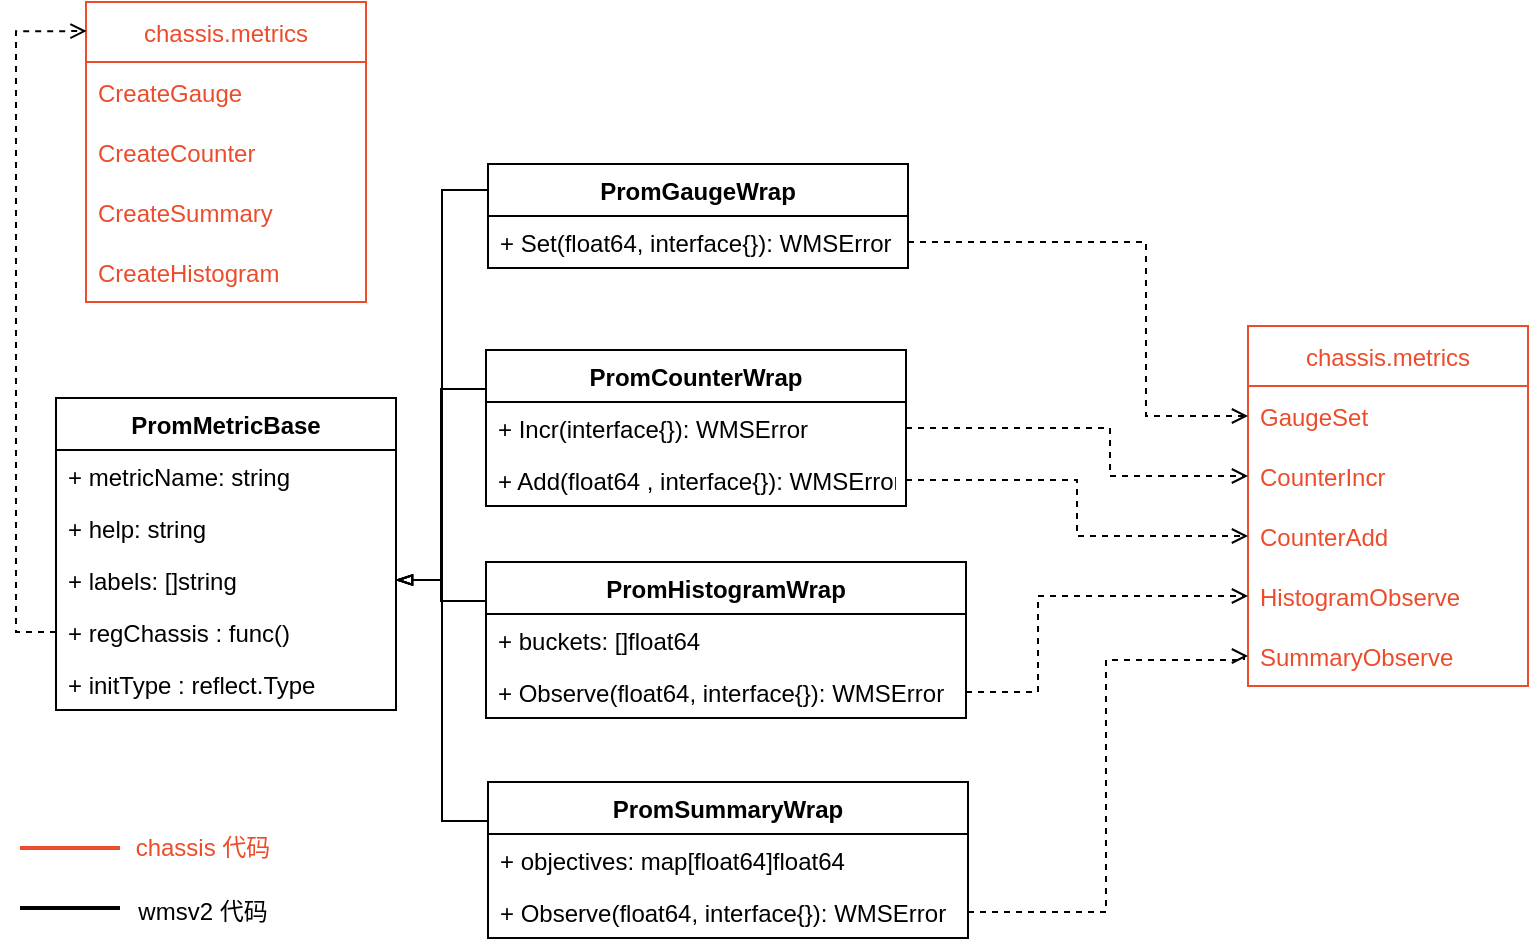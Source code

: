 <mxfile version="18.1.2" type="github">
  <diagram id="aCxIF_p1jTUdYNYcjFT6" name="Page-1">
    <mxGraphModel dx="983" dy="548" grid="0" gridSize="10" guides="1" tooltips="1" connect="1" arrows="1" fold="1" page="1" pageScale="1" pageWidth="1169" pageHeight="827" math="0" shadow="0">
      <root>
        <mxCell id="0" />
        <mxCell id="1" parent="0" />
        <mxCell id="dJkj9ELoj1MnBdwX1dgS-9" value="PromMetricBase" style="swimlane;fontStyle=1;childLayout=stackLayout;horizontal=1;startSize=26;fillColor=none;horizontalStack=0;resizeParent=1;resizeParentMax=0;resizeLast=0;collapsible=1;marginBottom=0;strokeColor=default;" parent="1" vertex="1">
          <mxGeometry x="228" y="413" width="170" height="156" as="geometry" />
        </mxCell>
        <mxCell id="dJkj9ELoj1MnBdwX1dgS-10" value="+ metricName: string" style="text;strokeColor=none;fillColor=none;align=left;verticalAlign=top;spacingLeft=4;spacingRight=4;overflow=hidden;rotatable=0;points=[[0,0.5],[1,0.5]];portConstraint=eastwest;" parent="dJkj9ELoj1MnBdwX1dgS-9" vertex="1">
          <mxGeometry y="26" width="170" height="26" as="geometry" />
        </mxCell>
        <mxCell id="dJkj9ELoj1MnBdwX1dgS-11" value="+ help: string" style="text;strokeColor=none;fillColor=none;align=left;verticalAlign=top;spacingLeft=4;spacingRight=4;overflow=hidden;rotatable=0;points=[[0,0.5],[1,0.5]];portConstraint=eastwest;" parent="dJkj9ELoj1MnBdwX1dgS-9" vertex="1">
          <mxGeometry y="52" width="170" height="26" as="geometry" />
        </mxCell>
        <mxCell id="dJkj9ELoj1MnBdwX1dgS-12" value="+ labels: []string" style="text;strokeColor=none;fillColor=none;align=left;verticalAlign=top;spacingLeft=4;spacingRight=4;overflow=hidden;rotatable=0;points=[[0,0.5],[1,0.5]];portConstraint=eastwest;" parent="dJkj9ELoj1MnBdwX1dgS-9" vertex="1">
          <mxGeometry y="78" width="170" height="26" as="geometry" />
        </mxCell>
        <mxCell id="dJkj9ELoj1MnBdwX1dgS-13" value="+ regChassis : func()" style="text;strokeColor=none;fillColor=none;align=left;verticalAlign=top;spacingLeft=4;spacingRight=4;overflow=hidden;rotatable=0;points=[[0,0.5],[1,0.5]];portConstraint=eastwest;" parent="dJkj9ELoj1MnBdwX1dgS-9" vertex="1">
          <mxGeometry y="104" width="170" height="26" as="geometry" />
        </mxCell>
        <mxCell id="3jLxn3Cm7wwTds0YFtVA-1" value="+ initType : reflect.Type" style="text;strokeColor=none;fillColor=none;align=left;verticalAlign=top;spacingLeft=4;spacingRight=4;overflow=hidden;rotatable=0;points=[[0,0.5],[1,0.5]];portConstraint=eastwest;" parent="dJkj9ELoj1MnBdwX1dgS-9" vertex="1">
          <mxGeometry y="130" width="170" height="26" as="geometry" />
        </mxCell>
        <mxCell id="3jLxn3Cm7wwTds0YFtVA-7" style="edgeStyle=orthogonalEdgeStyle;rounded=0;orthogonalLoop=1;jettySize=auto;html=1;exitX=0;exitY=0.25;exitDx=0;exitDy=0;entryX=1;entryY=0.5;entryDx=0;entryDy=0;endArrow=blockThin;endFill=0;" parent="1" source="dJkj9ELoj1MnBdwX1dgS-14" target="dJkj9ELoj1MnBdwX1dgS-12" edge="1">
          <mxGeometry relative="1" as="geometry" />
        </mxCell>
        <mxCell id="dJkj9ELoj1MnBdwX1dgS-14" value="PromGaugeWrap" style="swimlane;fontStyle=1;align=center;verticalAlign=top;childLayout=stackLayout;horizontal=1;startSize=26;horizontalStack=0;resizeParent=1;resizeParentMax=0;resizeLast=0;collapsible=1;marginBottom=0;strokeColor=default;" parent="1" vertex="1">
          <mxGeometry x="444" y="296" width="210" height="52" as="geometry" />
        </mxCell>
        <mxCell id="dJkj9ELoj1MnBdwX1dgS-17" value="+ Set(float64, interface{}): WMSError" style="text;strokeColor=none;fillColor=none;align=left;verticalAlign=top;spacingLeft=4;spacingRight=4;overflow=hidden;rotatable=0;points=[[0,0.5],[1,0.5]];portConstraint=eastwest;" parent="dJkj9ELoj1MnBdwX1dgS-14" vertex="1">
          <mxGeometry y="26" width="210" height="26" as="geometry" />
        </mxCell>
        <mxCell id="3jLxn3Cm7wwTds0YFtVA-8" style="edgeStyle=orthogonalEdgeStyle;rounded=0;orthogonalLoop=1;jettySize=auto;html=1;exitX=0;exitY=0.25;exitDx=0;exitDy=0;entryX=1;entryY=0.5;entryDx=0;entryDy=0;endArrow=blockThin;endFill=0;" parent="1" source="dJkj9ELoj1MnBdwX1dgS-18" target="dJkj9ELoj1MnBdwX1dgS-12" edge="1">
          <mxGeometry relative="1" as="geometry" />
        </mxCell>
        <mxCell id="dJkj9ELoj1MnBdwX1dgS-18" value="PromCounterWrap" style="swimlane;fontStyle=1;align=center;verticalAlign=top;childLayout=stackLayout;horizontal=1;startSize=26;horizontalStack=0;resizeParent=1;resizeParentMax=0;resizeLast=0;collapsible=1;marginBottom=0;strokeColor=default;" parent="1" vertex="1">
          <mxGeometry x="443" y="389" width="210" height="78" as="geometry" />
        </mxCell>
        <mxCell id="dJkj9ELoj1MnBdwX1dgS-20" value="+ Incr(interface{}): WMSError" style="text;strokeColor=none;fillColor=none;align=left;verticalAlign=top;spacingLeft=4;spacingRight=4;overflow=hidden;rotatable=0;points=[[0,0.5],[1,0.5]];portConstraint=eastwest;" parent="dJkj9ELoj1MnBdwX1dgS-18" vertex="1">
          <mxGeometry y="26" width="210" height="26" as="geometry" />
        </mxCell>
        <mxCell id="dJkj9ELoj1MnBdwX1dgS-21" value="+ Add(float64 , interface{}): WMSError" style="text;strokeColor=none;fillColor=none;align=left;verticalAlign=top;spacingLeft=4;spacingRight=4;overflow=hidden;rotatable=0;points=[[0,0.5],[1,0.5]];portConstraint=eastwest;" parent="dJkj9ELoj1MnBdwX1dgS-18" vertex="1">
          <mxGeometry y="52" width="210" height="26" as="geometry" />
        </mxCell>
        <mxCell id="3jLxn3Cm7wwTds0YFtVA-10" style="edgeStyle=orthogonalEdgeStyle;rounded=0;orthogonalLoop=1;jettySize=auto;html=1;exitX=0;exitY=0.25;exitDx=0;exitDy=0;entryX=1;entryY=0.5;entryDx=0;entryDy=0;endArrow=blockThin;endFill=0;" parent="1" source="dJkj9ELoj1MnBdwX1dgS-22" target="dJkj9ELoj1MnBdwX1dgS-12" edge="1">
          <mxGeometry relative="1" as="geometry" />
        </mxCell>
        <mxCell id="dJkj9ELoj1MnBdwX1dgS-22" value="PromSummaryWrap" style="swimlane;fontStyle=1;align=center;verticalAlign=top;childLayout=stackLayout;horizontal=1;startSize=26;horizontalStack=0;resizeParent=1;resizeParentMax=0;resizeLast=0;collapsible=1;marginBottom=0;strokeColor=default;" parent="1" vertex="1">
          <mxGeometry x="444" y="605" width="240" height="78" as="geometry" />
        </mxCell>
        <mxCell id="dJkj9ELoj1MnBdwX1dgS-25" value="+ objectives: map[float64]float64" style="text;strokeColor=none;fillColor=none;align=left;verticalAlign=top;spacingLeft=4;spacingRight=4;overflow=hidden;rotatable=0;points=[[0,0.5],[1,0.5]];portConstraint=eastwest;" parent="dJkj9ELoj1MnBdwX1dgS-22" vertex="1">
          <mxGeometry y="26" width="240" height="26" as="geometry" />
        </mxCell>
        <mxCell id="dJkj9ELoj1MnBdwX1dgS-24" value="+ Observe(float64, interface{}): WMSError" style="text;strokeColor=none;fillColor=none;align=left;verticalAlign=top;spacingLeft=4;spacingRight=4;overflow=hidden;rotatable=0;points=[[0,0.5],[1,0.5]];portConstraint=eastwest;" parent="dJkj9ELoj1MnBdwX1dgS-22" vertex="1">
          <mxGeometry y="52" width="240" height="26" as="geometry" />
        </mxCell>
        <mxCell id="3jLxn3Cm7wwTds0YFtVA-9" style="edgeStyle=orthogonalEdgeStyle;rounded=0;orthogonalLoop=1;jettySize=auto;html=1;exitX=0;exitY=0.25;exitDx=0;exitDy=0;entryX=1;entryY=0.5;entryDx=0;entryDy=0;endArrow=blockThin;endFill=0;" parent="1" source="dJkj9ELoj1MnBdwX1dgS-26" target="dJkj9ELoj1MnBdwX1dgS-12" edge="1">
          <mxGeometry relative="1" as="geometry" />
        </mxCell>
        <mxCell id="dJkj9ELoj1MnBdwX1dgS-26" value="PromHistogramWrap" style="swimlane;fontStyle=1;align=center;verticalAlign=top;childLayout=stackLayout;horizontal=1;startSize=26;horizontalStack=0;resizeParent=1;resizeParentMax=0;resizeLast=0;collapsible=1;marginBottom=0;strokeColor=default;" parent="1" vertex="1">
          <mxGeometry x="443" y="495" width="240" height="78" as="geometry" />
        </mxCell>
        <mxCell id="dJkj9ELoj1MnBdwX1dgS-27" value="+ buckets: []float64" style="text;strokeColor=none;fillColor=none;align=left;verticalAlign=top;spacingLeft=4;spacingRight=4;overflow=hidden;rotatable=0;points=[[0,0.5],[1,0.5]];portConstraint=eastwest;" parent="dJkj9ELoj1MnBdwX1dgS-26" vertex="1">
          <mxGeometry y="26" width="240" height="26" as="geometry" />
        </mxCell>
        <mxCell id="dJkj9ELoj1MnBdwX1dgS-28" value="+ Observe(float64, interface{}): WMSError" style="text;strokeColor=none;fillColor=none;align=left;verticalAlign=top;spacingLeft=4;spacingRight=4;overflow=hidden;rotatable=0;points=[[0,0.5],[1,0.5]];portConstraint=eastwest;" parent="dJkj9ELoj1MnBdwX1dgS-26" vertex="1">
          <mxGeometry y="52" width="240" height="26" as="geometry" />
        </mxCell>
        <mxCell id="3jLxn3Cm7wwTds0YFtVA-11" value="chassis.metrics" style="swimlane;fontStyle=0;childLayout=stackLayout;horizontal=1;startSize=30;horizontalStack=0;resizeParent=1;resizeParentMax=0;resizeLast=0;collapsible=1;marginBottom=0;strokeColor=#EC4C2C;fontColor=#EC4C2C;" parent="1" vertex="1">
          <mxGeometry x="824" y="377" width="140" height="180" as="geometry" />
        </mxCell>
        <mxCell id="3jLxn3Cm7wwTds0YFtVA-12" value="GaugeSet" style="text;strokeColor=none;fillColor=none;align=left;verticalAlign=middle;spacingLeft=4;spacingRight=4;overflow=hidden;points=[[0,0.5],[1,0.5]];portConstraint=eastwest;rotatable=0;fontColor=#EC4C2C;" parent="3jLxn3Cm7wwTds0YFtVA-11" vertex="1">
          <mxGeometry y="30" width="140" height="30" as="geometry" />
        </mxCell>
        <mxCell id="3jLxn3Cm7wwTds0YFtVA-13" value="CounterIncr" style="text;strokeColor=none;fillColor=none;align=left;verticalAlign=middle;spacingLeft=4;spacingRight=4;overflow=hidden;points=[[0,0.5],[1,0.5]];portConstraint=eastwest;rotatable=0;fontColor=#EC4C2C;" parent="3jLxn3Cm7wwTds0YFtVA-11" vertex="1">
          <mxGeometry y="60" width="140" height="30" as="geometry" />
        </mxCell>
        <mxCell id="3jLxn3Cm7wwTds0YFtVA-14" value="CounterAdd" style="text;strokeColor=none;fillColor=none;align=left;verticalAlign=middle;spacingLeft=4;spacingRight=4;overflow=hidden;points=[[0,0.5],[1,0.5]];portConstraint=eastwest;rotatable=0;fontColor=#EC4C2C;" parent="3jLxn3Cm7wwTds0YFtVA-11" vertex="1">
          <mxGeometry y="90" width="140" height="30" as="geometry" />
        </mxCell>
        <mxCell id="3jLxn3Cm7wwTds0YFtVA-16" value="HistogramObserve" style="text;strokeColor=none;fillColor=none;align=left;verticalAlign=middle;spacingLeft=4;spacingRight=4;overflow=hidden;points=[[0,0.5],[1,0.5]];portConstraint=eastwest;rotatable=0;fontColor=#EC4C2C;" parent="3jLxn3Cm7wwTds0YFtVA-11" vertex="1">
          <mxGeometry y="120" width="140" height="30" as="geometry" />
        </mxCell>
        <mxCell id="3jLxn3Cm7wwTds0YFtVA-29" value="SummaryObserve" style="text;strokeColor=none;fillColor=none;align=left;verticalAlign=middle;spacingLeft=4;spacingRight=4;overflow=hidden;points=[[0,0.5],[1,0.5]];portConstraint=eastwest;rotatable=0;fontColor=#EC4C2C;" parent="3jLxn3Cm7wwTds0YFtVA-11" vertex="1">
          <mxGeometry y="150" width="140" height="30" as="geometry" />
        </mxCell>
        <mxCell id="3jLxn3Cm7wwTds0YFtVA-17" value="chassis.metrics" style="swimlane;fontStyle=0;childLayout=stackLayout;horizontal=1;startSize=30;horizontalStack=0;resizeParent=1;resizeParentMax=0;resizeLast=0;collapsible=1;marginBottom=0;strokeColor=#EC4C2C;fontColor=#EC4C2C;" parent="1" vertex="1">
          <mxGeometry x="243" y="215" width="140" height="150" as="geometry" />
        </mxCell>
        <mxCell id="3jLxn3Cm7wwTds0YFtVA-18" value="CreateGauge" style="text;strokeColor=none;fillColor=none;align=left;verticalAlign=middle;spacingLeft=4;spacingRight=4;overflow=hidden;points=[[0,0.5],[1,0.5]];portConstraint=eastwest;rotatable=0;fontColor=#EC4C2C;" parent="3jLxn3Cm7wwTds0YFtVA-17" vertex="1">
          <mxGeometry y="30" width="140" height="30" as="geometry" />
        </mxCell>
        <mxCell id="3jLxn3Cm7wwTds0YFtVA-19" value="CreateCounter" style="text;strokeColor=none;fillColor=none;align=left;verticalAlign=middle;spacingLeft=4;spacingRight=4;overflow=hidden;points=[[0,0.5],[1,0.5]];portConstraint=eastwest;rotatable=0;fontColor=#EC4C2C;" parent="3jLxn3Cm7wwTds0YFtVA-17" vertex="1">
          <mxGeometry y="60" width="140" height="30" as="geometry" />
        </mxCell>
        <mxCell id="3jLxn3Cm7wwTds0YFtVA-20" value="CreateSummary" style="text;strokeColor=none;fillColor=none;align=left;verticalAlign=middle;spacingLeft=4;spacingRight=4;overflow=hidden;points=[[0,0.5],[1,0.5]];portConstraint=eastwest;rotatable=0;fontColor=#EC4C2C;" parent="3jLxn3Cm7wwTds0YFtVA-17" vertex="1">
          <mxGeometry y="90" width="140" height="30" as="geometry" />
        </mxCell>
        <mxCell id="3jLxn3Cm7wwTds0YFtVA-21" value="CreateHistogram" style="text;strokeColor=none;fillColor=none;align=left;verticalAlign=middle;spacingLeft=4;spacingRight=4;overflow=hidden;points=[[0,0.5],[1,0.5]];portConstraint=eastwest;rotatable=0;fontColor=#EC4C2C;" parent="3jLxn3Cm7wwTds0YFtVA-17" vertex="1">
          <mxGeometry y="120" width="140" height="30" as="geometry" />
        </mxCell>
        <mxCell id="3jLxn3Cm7wwTds0YFtVA-23" style="edgeStyle=orthogonalEdgeStyle;rounded=0;orthogonalLoop=1;jettySize=auto;html=1;exitX=0;exitY=0.5;exitDx=0;exitDy=0;entryX=0.002;entryY=0.097;entryDx=0;entryDy=0;entryPerimeter=0;endArrow=open;endFill=0;dashed=1;" parent="1" source="dJkj9ELoj1MnBdwX1dgS-13" target="3jLxn3Cm7wwTds0YFtVA-17" edge="1">
          <mxGeometry relative="1" as="geometry" />
        </mxCell>
        <mxCell id="3jLxn3Cm7wwTds0YFtVA-24" style="edgeStyle=orthogonalEdgeStyle;rounded=0;orthogonalLoop=1;jettySize=auto;html=1;exitX=1;exitY=0.5;exitDx=0;exitDy=0;entryX=0;entryY=0.5;entryDx=0;entryDy=0;dashed=1;endArrow=open;endFill=0;" parent="1" source="dJkj9ELoj1MnBdwX1dgS-17" target="3jLxn3Cm7wwTds0YFtVA-12" edge="1">
          <mxGeometry relative="1" as="geometry">
            <Array as="points">
              <mxPoint x="773" y="335" />
              <mxPoint x="773" y="422" />
            </Array>
          </mxGeometry>
        </mxCell>
        <mxCell id="3jLxn3Cm7wwTds0YFtVA-26" style="edgeStyle=orthogonalEdgeStyle;rounded=0;orthogonalLoop=1;jettySize=auto;html=1;exitX=1;exitY=0.5;exitDx=0;exitDy=0;dashed=1;endArrow=open;endFill=0;" parent="1" source="dJkj9ELoj1MnBdwX1dgS-20" target="3jLxn3Cm7wwTds0YFtVA-13" edge="1">
          <mxGeometry relative="1" as="geometry">
            <Array as="points">
              <mxPoint x="755" y="428" />
              <mxPoint x="755" y="452" />
            </Array>
          </mxGeometry>
        </mxCell>
        <mxCell id="3jLxn3Cm7wwTds0YFtVA-27" style="edgeStyle=orthogonalEdgeStyle;rounded=0;orthogonalLoop=1;jettySize=auto;html=1;exitX=1;exitY=0.5;exitDx=0;exitDy=0;dashed=1;endArrow=open;endFill=0;" parent="1" source="dJkj9ELoj1MnBdwX1dgS-21" target="3jLxn3Cm7wwTds0YFtVA-14" edge="1">
          <mxGeometry relative="1" as="geometry" />
        </mxCell>
        <mxCell id="3jLxn3Cm7wwTds0YFtVA-30" style="edgeStyle=orthogonalEdgeStyle;rounded=0;orthogonalLoop=1;jettySize=auto;html=1;exitX=1;exitY=0.5;exitDx=0;exitDy=0;entryX=0;entryY=0.5;entryDx=0;entryDy=0;dashed=1;endArrow=open;endFill=0;" parent="1" source="dJkj9ELoj1MnBdwX1dgS-28" target="3jLxn3Cm7wwTds0YFtVA-16" edge="1">
          <mxGeometry relative="1" as="geometry">
            <Array as="points">
              <mxPoint x="719" y="560" />
              <mxPoint x="719" y="512" />
            </Array>
          </mxGeometry>
        </mxCell>
        <mxCell id="3jLxn3Cm7wwTds0YFtVA-31" style="edgeStyle=orthogonalEdgeStyle;rounded=0;orthogonalLoop=1;jettySize=auto;html=1;exitX=1;exitY=0.5;exitDx=0;exitDy=0;entryX=0;entryY=0.5;entryDx=0;entryDy=0;dashed=1;endArrow=open;endFill=0;" parent="1" source="dJkj9ELoj1MnBdwX1dgS-24" target="3jLxn3Cm7wwTds0YFtVA-29" edge="1">
          <mxGeometry relative="1" as="geometry">
            <Array as="points">
              <mxPoint x="753" y="670" />
              <mxPoint x="753" y="544" />
              <mxPoint x="822" y="544" />
            </Array>
          </mxGeometry>
        </mxCell>
        <mxCell id="XzYlTH7t01UNIYDyBliu-1" value="chassis 代码" style="text;html=1;strokeColor=none;fillColor=none;align=center;verticalAlign=middle;whiteSpace=wrap;rounded=0;fontColor=#EC4C2C;" vertex="1" parent="1">
          <mxGeometry x="250" y="624" width="103" height="27" as="geometry" />
        </mxCell>
        <mxCell id="XzYlTH7t01UNIYDyBliu-2" value="" style="endArrow=none;html=1;rounded=0;fontColor=#EC4C2C;strokeWidth=2;strokeColor=#EC4C2C;" edge="1" parent="1">
          <mxGeometry width="50" height="50" relative="1" as="geometry">
            <mxPoint x="210" y="638" as="sourcePoint" />
            <mxPoint x="260" y="638" as="targetPoint" />
          </mxGeometry>
        </mxCell>
        <mxCell id="XzYlTH7t01UNIYDyBliu-3" value="wmsv2 代码" style="text;html=1;strokeColor=none;fillColor=none;align=center;verticalAlign=middle;whiteSpace=wrap;rounded=0;fontColor=#000000;" vertex="1" parent="1">
          <mxGeometry x="250" y="656" width="103" height="27" as="geometry" />
        </mxCell>
        <mxCell id="XzYlTH7t01UNIYDyBliu-4" value="" style="endArrow=none;html=1;rounded=0;fontColor=#000000;strokeWidth=2;strokeColor=#000000;" edge="1" parent="1">
          <mxGeometry width="50" height="50" relative="1" as="geometry">
            <mxPoint x="210" y="668" as="sourcePoint" />
            <mxPoint x="260" y="668" as="targetPoint" />
          </mxGeometry>
        </mxCell>
      </root>
    </mxGraphModel>
  </diagram>
</mxfile>
